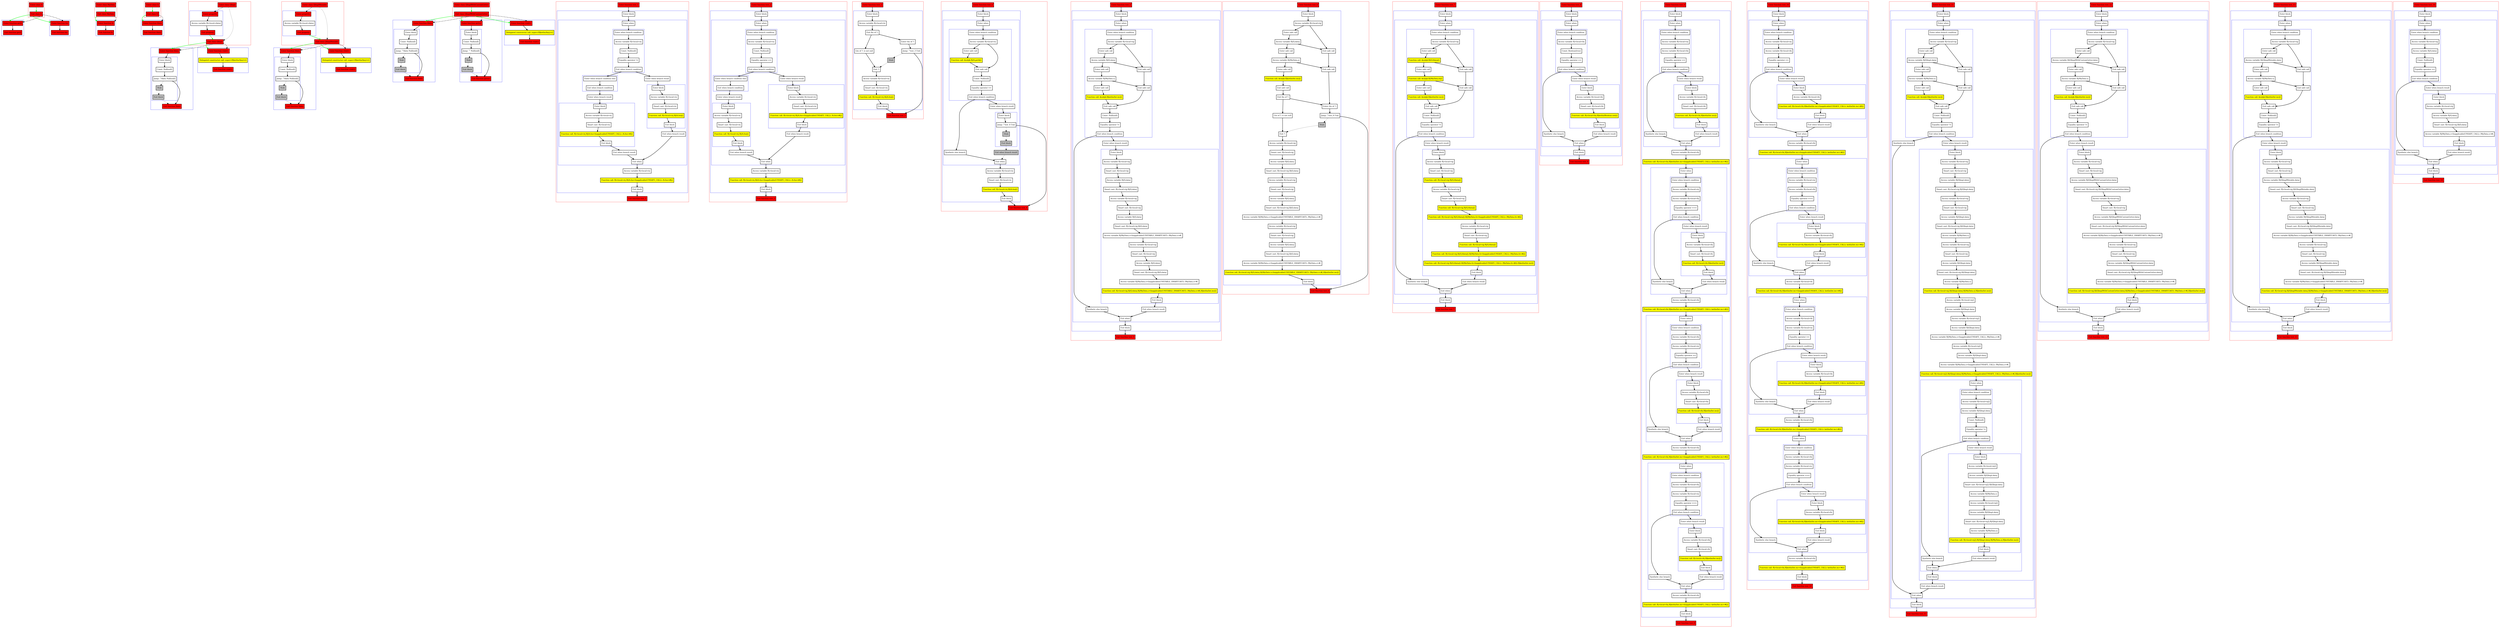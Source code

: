 digraph nullability_kt {
    graph [nodesep=3]
    node [shape=box penwidth=2]
    edge [penwidth=2]

    subgraph cluster_0 {
        color=red
        0 [label="Enter class A" style="filled" fillcolor=red];
        1 [label="Exit class A" style="filled" fillcolor=red];
    }
    subgraph cluster_1 {
        color=blue
        2 [label="Enter function getA" style="filled" fillcolor=red];
        3 [label="Exit function getA" style="filled" fillcolor=red];
    }
    subgraph cluster_2 {
        color=blue
        4 [label="Enter function foo" style="filled" fillcolor=red];
        5 [label="Exit function foo" style="filled" fillcolor=red];
    }
    0 -> {1} [color=green];
    1 -> {2 4} [color=green];
    1 -> {2 4} [style=dashed];
    2 -> {3};
    4 -> {5};

    subgraph cluster_3 {
        color=red
        6 [label="Enter class MyData" style="filled" fillcolor=red];
        7 [label="Exit class MyData" style="filled" fillcolor=red];
    }
    subgraph cluster_4 {
        color=blue
        8 [label="Enter function fs" style="filled" fillcolor=red];
        9 [label="Exit function fs" style="filled" fillcolor=red];
    }
    6 -> {7} [color=green];
    7 -> {8} [color=green];
    7 -> {8} [style=dashed];
    8 -> {9};

    subgraph cluster_5 {
        color=red
        10 [label="Enter class Q" style="filled" fillcolor=red];
        11 [label="Exit class Q" style="filled" fillcolor=red];
    }
    subgraph cluster_6 {
        color=blue
        12 [label="Enter function fdata" style="filled" fillcolor=red];
        13 [label="Exit function fdata" style="filled" fillcolor=red];
    }
    10 -> {11} [color=green];
    11 -> {12} [color=green];
    11 -> {12} [style=dashed];
    12 -> {13};

    subgraph cluster_7 {
        color=red
        14 [label="Enter class QImpl" style="filled" fillcolor=red];
        subgraph cluster_8 {
            color=blue
            15 [label="Enter property" style="filled" fillcolor=red];
            16 [label="Access variable R|<local>/data|"];
            17 [label="Exit property" style="filled" fillcolor=red];
        }
        18 [label="Exit class QImpl" style="filled" fillcolor=red];
    }
    subgraph cluster_9 {
        color=blue
        19 [label="Enter function fdata" style="filled" fillcolor=red];
        subgraph cluster_10 {
            color=blue
            20 [label="Enter block"];
            21 [label="Const: Null(null)"];
            22 [label="Jump: ^fdata Null(null)"];
            23 [label="Stub" style="filled" fillcolor=gray];
            24 [label="Exit block" style="filled" fillcolor=gray];
        }
        25 [label="Exit function fdata" style="filled" fillcolor=red];
    }
    subgraph cluster_11 {
        color=blue
        26 [label="Enter function <init>" style="filled" fillcolor=red];
        27 [label="Delegated constructor call: super<R|kotlin/Any|>()" style="filled" fillcolor=yellow];
        28 [label="Exit function <init>" style="filled" fillcolor=red];
    }
    14 -> {18} [style=dotted];
    14 -> {15} [style=dashed];
    15 -> {16};
    16 -> {17};
    17 -> {18} [color=green];
    18 -> {19 26} [color=green];
    18 -> {19 26} [style=dashed];
    19 -> {20};
    20 -> {21};
    21 -> {22};
    22 -> {25};
    22 -> {23} [style=dotted];
    23 -> {24} [style=dotted];
    24 -> {25} [style=dotted];
    26 -> {27};
    27 -> {28};

    subgraph cluster_12 {
        color=red
        29 [label="Enter class QImplMutable" style="filled" fillcolor=red];
        subgraph cluster_13 {
            color=blue
            30 [label="Enter property" style="filled" fillcolor=red];
            31 [label="Access variable R|<local>/data|"];
            32 [label="Exit property" style="filled" fillcolor=red];
        }
        33 [label="Exit class QImplMutable" style="filled" fillcolor=red];
    }
    subgraph cluster_14 {
        color=blue
        34 [label="Enter function fdata" style="filled" fillcolor=red];
        subgraph cluster_15 {
            color=blue
            35 [label="Enter block"];
            36 [label="Const: Null(null)"];
            37 [label="Jump: ^fdata Null(null)"];
            38 [label="Stub" style="filled" fillcolor=gray];
            39 [label="Exit block" style="filled" fillcolor=gray];
        }
        40 [label="Exit function fdata" style="filled" fillcolor=red];
    }
    subgraph cluster_16 {
        color=blue
        41 [label="Enter function <init>" style="filled" fillcolor=red];
        42 [label="Delegated constructor call: super<R|kotlin/Any|>()" style="filled" fillcolor=yellow];
        43 [label="Exit function <init>" style="filled" fillcolor=red];
    }
    29 -> {33} [style=dotted];
    29 -> {30} [style=dashed];
    30 -> {31};
    31 -> {32};
    32 -> {33} [color=green];
    33 -> {34 41} [color=green];
    33 -> {34 41} [style=dashed];
    34 -> {35};
    35 -> {36};
    36 -> {37};
    37 -> {40};
    37 -> {38} [style=dotted];
    38 -> {39} [style=dotted];
    39 -> {40} [style=dotted];
    41 -> {42};
    42 -> {43};

    subgraph cluster_17 {
        color=red
        44 [label="Enter class QImplWithCustomGetter" style="filled" fillcolor=red];
        45 [label="Exit class QImplWithCustomGetter" style="filled" fillcolor=red];
    }
    subgraph cluster_18 {
        color=blue
        46 [label="Enter function fdata" style="filled" fillcolor=red];
        subgraph cluster_19 {
            color=blue
            47 [label="Enter block"];
            48 [label="Const: Null(null)"];
            49 [label="Jump: ^fdata Null(null)"];
            50 [label="Stub" style="filled" fillcolor=gray];
            51 [label="Exit block" style="filled" fillcolor=gray];
        }
        52 [label="Exit function fdata" style="filled" fillcolor=red];
    }
    subgraph cluster_20 {
        color=blue
        53 [label="Enter function getter" style="filled" fillcolor=red];
        subgraph cluster_21 {
            color=blue
            54 [label="Enter block"];
            55 [label="Const: Null(null)"];
            56 [label="Jump: ^ Null(null)"];
            57 [label="Stub" style="filled" fillcolor=gray];
            58 [label="Exit block" style="filled" fillcolor=gray];
        }
        59 [label="Exit function getter" style="filled" fillcolor=red];
    }
    subgraph cluster_22 {
        color=blue
        60 [label="Enter function <init>" style="filled" fillcolor=red];
        61 [label="Delegated constructor call: super<R|kotlin/Any|>()" style="filled" fillcolor=yellow];
        62 [label="Exit function <init>" style="filled" fillcolor=red];
    }
    44 -> {45} [color=green];
    45 -> {46 53 60} [color=green];
    45 -> {46 53 60} [style=dashed];
    46 -> {47};
    47 -> {48};
    48 -> {49};
    49 -> {52};
    49 -> {50} [style=dotted];
    50 -> {51} [style=dotted];
    51 -> {52} [style=dotted];
    53 -> {54};
    54 -> {55};
    55 -> {56};
    56 -> {59};
    56 -> {57} [style=dotted];
    57 -> {58} [style=dotted];
    58 -> {59} [style=dotted];
    60 -> {61};
    61 -> {62};

    subgraph cluster_23 {
        color=red
        63 [label="Enter function test_1" style="filled" fillcolor=red];
        subgraph cluster_24 {
            color=blue
            64 [label="Enter block"];
            subgraph cluster_25 {
                color=blue
                65 [label="Enter when"];
                subgraph cluster_26 {
                    color=blue
                    66 [label="Enter when branch condition "];
                    67 [label="Access variable R|<local>/x|"];
                    68 [label="Const: Null(null)"];
                    69 [label="Equality operator !="];
                    70 [label="Exit when branch condition"];
                }
                subgraph cluster_27 {
                    color=blue
                    71 [label="Enter when branch condition else"];
                    72 [label="Exit when branch condition"];
                }
                73 [label="Enter when branch result"];
                subgraph cluster_28 {
                    color=blue
                    74 [label="Enter block"];
                    75 [label="Access variable R|<local>/x|"];
                    76 [label="Smart cast: R|<local>/x|"];
                    77 [label="Function call: R|<local>/x|.R|/A.foo<Inapplicable(UNSAFE_CALL): /A.foo>#|()" style="filled" fillcolor=yellow];
                    78 [label="Exit block"];
                }
                79 [label="Exit when branch result"];
                80 [label="Enter when branch result"];
                subgraph cluster_29 {
                    color=blue
                    81 [label="Enter block"];
                    82 [label="Access variable R|<local>/x|"];
                    83 [label="Smart cast: R|<local>/x|"];
                    84 [label="Function call: R|<local>/x|.R|/A.foo|()" style="filled" fillcolor=yellow];
                    85 [label="Exit block"];
                }
                86 [label="Exit when branch result"];
                87 [label="Exit when"];
            }
            88 [label="Access variable R|<local>/x|"];
            89 [label="Function call: R|<local>/x|.R|/A.foo<Inapplicable(UNSAFE_CALL): /A.foo>#|()" style="filled" fillcolor=yellow];
            90 [label="Exit block"];
        }
        91 [label="Exit function test_1" style="filled" fillcolor=red];
    }
    63 -> {64};
    64 -> {65};
    65 -> {66};
    66 -> {67};
    67 -> {68};
    68 -> {69};
    69 -> {70};
    70 -> {71 80};
    71 -> {72};
    72 -> {73};
    73 -> {74};
    74 -> {75};
    75 -> {76};
    76 -> {77};
    77 -> {78};
    78 -> {79};
    79 -> {87};
    80 -> {81};
    81 -> {82};
    82 -> {83};
    83 -> {84};
    84 -> {85};
    85 -> {86};
    86 -> {87};
    87 -> {88};
    88 -> {89};
    89 -> {90};
    90 -> {91};

    subgraph cluster_30 {
        color=red
        92 [label="Enter function test_2" style="filled" fillcolor=red];
        subgraph cluster_31 {
            color=blue
            93 [label="Enter block"];
            subgraph cluster_32 {
                color=blue
                94 [label="Enter when"];
                subgraph cluster_33 {
                    color=blue
                    95 [label="Enter when branch condition "];
                    96 [label="Access variable R|<local>/x|"];
                    97 [label="Const: Null(null)"];
                    98 [label="Equality operator =="];
                    99 [label="Exit when branch condition"];
                }
                subgraph cluster_34 {
                    color=blue
                    100 [label="Enter when branch condition else"];
                    101 [label="Exit when branch condition"];
                }
                102 [label="Enter when branch result"];
                subgraph cluster_35 {
                    color=blue
                    103 [label="Enter block"];
                    104 [label="Access variable R|<local>/x|"];
                    105 [label="Smart cast: R|<local>/x|"];
                    106 [label="Function call: R|<local>/x|.R|/A.foo|()" style="filled" fillcolor=yellow];
                    107 [label="Exit block"];
                }
                108 [label="Exit when branch result"];
                109 [label="Enter when branch result"];
                subgraph cluster_36 {
                    color=blue
                    110 [label="Enter block"];
                    111 [label="Access variable R|<local>/x|"];
                    112 [label="Smart cast: R|<local>/x|"];
                    113 [label="Function call: R|<local>/x|.R|/A.foo<Inapplicable(UNSAFE_CALL): /A.foo>#|()" style="filled" fillcolor=yellow];
                    114 [label="Exit block"];
                }
                115 [label="Exit when branch result"];
                116 [label="Exit when"];
            }
            117 [label="Access variable R|<local>/x|"];
            118 [label="Function call: R|<local>/x|.R|/A.foo<Inapplicable(UNSAFE_CALL): /A.foo>#|()" style="filled" fillcolor=yellow];
            119 [label="Exit block"];
        }
        120 [label="Exit function test_2" style="filled" fillcolor=red];
    }
    92 -> {93};
    93 -> {94};
    94 -> {95};
    95 -> {96};
    96 -> {97};
    97 -> {98};
    98 -> {99};
    99 -> {100 109};
    100 -> {101};
    101 -> {102};
    102 -> {103};
    103 -> {104};
    104 -> {105};
    105 -> {106};
    106 -> {107};
    107 -> {108};
    108 -> {116};
    109 -> {110};
    110 -> {111};
    111 -> {112};
    112 -> {113};
    113 -> {114};
    114 -> {115};
    115 -> {116};
    116 -> {117};
    117 -> {118};
    118 -> {119};
    119 -> {120};

    subgraph cluster_37 {
        color=red
        121 [label="Enter function test_3" style="filled" fillcolor=red];
        subgraph cluster_38 {
            color=blue
            122 [label="Enter block"];
            123 [label="Access variable R|<local>/x|"];
            124 [label="Exit lhs of ?:"];
            125 [label="Enter rhs of ?:"];
            126 [label="Jump: ^test_3 Unit"];
            127 [label="Stub" style="filled" fillcolor=gray];
            128 [label="Lhs of ?: is not null"];
            129 [label="Exit ?:"];
            130 [label="Access variable R|<local>/x|"];
            131 [label="Smart cast: R|<local>/x|"];
            132 [label="Function call: R|<local>/x|.R|/A.foo|()" style="filled" fillcolor=yellow];
            133 [label="Exit block"];
        }
        134 [label="Exit function test_3" style="filled" fillcolor=red];
    }
    121 -> {122};
    122 -> {123};
    123 -> {124};
    124 -> {125 128};
    125 -> {126};
    126 -> {134};
    126 -> {127} [style=dotted];
    127 -> {129} [style=dotted];
    128 -> {129};
    129 -> {130};
    130 -> {131};
    131 -> {132};
    132 -> {133};
    133 -> {134};

    subgraph cluster_39 {
        color=red
        135 [label="Enter function test_4" style="filled" fillcolor=red];
        subgraph cluster_40 {
            color=blue
            136 [label="Enter block"];
            subgraph cluster_41 {
                color=blue
                137 [label="Enter when"];
                subgraph cluster_42 {
                    color=blue
                    138 [label="Enter when branch condition "];
                    139 [label="Access variable R|<local>/x|"];
                    140 [label="Enter safe call"];
                    141 [label="Function call: $subj$.R|/A.getA|()" style="filled" fillcolor=yellow];
                    142 [label="Exit safe call"];
                    143 [label="Const: Null(null)"];
                    144 [label="Equality operator =="];
                    145 [label="Exit when branch condition"];
                }
                146 [label="Synthetic else branch"];
                147 [label="Enter when branch result"];
                subgraph cluster_43 {
                    color=blue
                    148 [label="Enter block"];
                    149 [label="Jump: ^test_4 Unit"];
                    150 [label="Stub" style="filled" fillcolor=gray];
                    151 [label="Exit block" style="filled" fillcolor=gray];
                }
                152 [label="Exit when branch result" style="filled" fillcolor=gray];
                153 [label="Exit when"];
            }
            154 [label="Access variable R|<local>/x|"];
            155 [label="Smart cast: R|<local>/x|"];
            156 [label="Function call: R|<local>/x|.R|/A.foo|()" style="filled" fillcolor=yellow];
            157 [label="Exit block"];
        }
        158 [label="Exit function test_4" style="filled" fillcolor=red];
    }
    135 -> {136};
    136 -> {137};
    137 -> {138};
    138 -> {139};
    139 -> {140 142};
    140 -> {141};
    141 -> {142};
    142 -> {143};
    143 -> {144};
    144 -> {145};
    145 -> {146 147};
    146 -> {153};
    147 -> {148};
    148 -> {149};
    149 -> {158};
    149 -> {150} [style=dotted];
    150 -> {151} [style=dotted];
    151 -> {152} [style=dotted];
    152 -> {153} [style=dotted];
    153 -> {154};
    154 -> {155};
    155 -> {156};
    156 -> {157};
    157 -> {158};

    subgraph cluster_44 {
        color=red
        159 [label="Enter function test_5" style="filled" fillcolor=red];
        subgraph cluster_45 {
            color=blue
            160 [label="Enter block"];
            subgraph cluster_46 {
                color=blue
                161 [label="Enter when"];
                subgraph cluster_47 {
                    color=blue
                    162 [label="Enter when branch condition "];
                    163 [label="Access variable R|<local>/q|"];
                    164 [label="Enter safe call"];
                    165 [label="Access variable R|/Q.data|"];
                    166 [label="Enter safe call"];
                    167 [label="Access variable R|/MyData.s|"];
                    168 [label="Enter safe call"];
                    169 [label="Function call: $subj$.R|kotlin/Int.inc|()" style="filled" fillcolor=yellow];
                    170 [label="Exit safe call"];
                    171 [label="Exit safe call"];
                    172 [label="Exit safe call"];
                    173 [label="Const: Null(null)"];
                    174 [label="Equality operator !="];
                    175 [label="Exit when branch condition"];
                }
                176 [label="Synthetic else branch"];
                177 [label="Enter when branch result"];
                subgraph cluster_48 {
                    color=blue
                    178 [label="Enter block"];
                    179 [label="Access variable R|<local>/q|"];
                    180 [label="Smart cast: R|<local>/q|"];
                    181 [label="Access variable R|/Q.data|"];
                    182 [label="Smart cast: R|<local>/q|.R|/Q.data|"];
                    183 [label="Access variable R|<local>/q|"];
                    184 [label="Smart cast: R|<local>/q|"];
                    185 [label="Access variable R|/Q.data|"];
                    186 [label="Smart cast: R|<local>/q|.R|/Q.data|"];
                    187 [label="Access variable R|/MyData.s<Inapplicable(UNSTABLE_SMARTCAST): /MyData.s>#|"];
                    188 [label="Access variable R|<local>/q|"];
                    189 [label="Smart cast: R|<local>/q|"];
                    190 [label="Access variable R|/Q.data|"];
                    191 [label="Smart cast: R|<local>/q|.R|/Q.data|"];
                    192 [label="Access variable R|/MyData.s<Inapplicable(UNSTABLE_SMARTCAST): /MyData.s>#|"];
                    193 [label="Function call: R|<local>/q|.R|/Q.data|.R|/MyData.s<Inapplicable(UNSTABLE_SMARTCAST): /MyData.s>#|.R|kotlin/Int.inc|()" style="filled" fillcolor=yellow];
                    194 [label="Exit block"];
                }
                195 [label="Exit when branch result"];
                196 [label="Exit when"];
            }
            197 [label="Exit block"];
        }
        198 [label="Exit function test_5" style="filled" fillcolor=red];
    }
    159 -> {160};
    160 -> {161};
    161 -> {162};
    162 -> {163};
    163 -> {164 170};
    164 -> {165};
    165 -> {166 170};
    166 -> {167};
    167 -> {168 171};
    168 -> {169};
    169 -> {172};
    170 -> {171};
    171 -> {172};
    172 -> {173};
    173 -> {174};
    174 -> {175};
    175 -> {176 177};
    176 -> {196};
    177 -> {178};
    178 -> {179};
    179 -> {180};
    180 -> {181};
    181 -> {182};
    182 -> {183};
    183 -> {184};
    184 -> {185};
    185 -> {186};
    186 -> {187};
    187 -> {188};
    188 -> {189};
    189 -> {190};
    190 -> {191};
    191 -> {192};
    192 -> {193};
    193 -> {194};
    194 -> {195};
    195 -> {196};
    196 -> {197};
    197 -> {198};

    subgraph cluster_49 {
        color=red
        199 [label="Enter function test_6" style="filled" fillcolor=red];
        subgraph cluster_50 {
            color=blue
            200 [label="Enter block"];
            201 [label="Access variable R|<local>/q|"];
            202 [label="Enter safe call"];
            203 [label="Access variable R|/Q.data|"];
            204 [label="Enter safe call"];
            205 [label="Access variable R|/MyData.s|"];
            206 [label="Enter safe call"];
            207 [label="Function call: $subj$.R|kotlin/Int.inc|()" style="filled" fillcolor=yellow];
            208 [label="Exit safe call"];
            209 [label="Exit lhs of ?:"];
            210 [label="Lhs of ?: is not null"];
            211 [label="Exit safe call"];
            212 [label="Exit safe call"];
            213 [label="Enter rhs of ?:"];
            214 [label="Jump: ^test_6 Unit"];
            215 [label="Stub" style="filled" fillcolor=gray];
            216 [label="Exit ?:"];
            217 [label="Access variable R|<local>/q|"];
            218 [label="Smart cast: R|<local>/q|"];
            219 [label="Access variable R|/Q.data|"];
            220 [label="Smart cast: R|<local>/q|.R|/Q.data|"];
            221 [label="Access variable R|<local>/q|"];
            222 [label="Smart cast: R|<local>/q|"];
            223 [label="Access variable R|/Q.data|"];
            224 [label="Smart cast: R|<local>/q|.R|/Q.data|"];
            225 [label="Access variable R|/MyData.s<Inapplicable(UNSTABLE_SMARTCAST): /MyData.s>#|"];
            226 [label="Access variable R|<local>/q|"];
            227 [label="Smart cast: R|<local>/q|"];
            228 [label="Access variable R|/Q.data|"];
            229 [label="Smart cast: R|<local>/q|.R|/Q.data|"];
            230 [label="Access variable R|/MyData.s<Inapplicable(UNSTABLE_SMARTCAST): /MyData.s>#|"];
            231 [label="Function call: R|<local>/q|.R|/Q.data|.R|/MyData.s<Inapplicable(UNSTABLE_SMARTCAST): /MyData.s>#|.R|kotlin/Int.inc|()" style="filled" fillcolor=yellow];
            232 [label="Exit block"];
        }
        233 [label="Exit function test_6" style="filled" fillcolor=red];
    }
    199 -> {200};
    200 -> {201};
    201 -> {202 211};
    202 -> {203};
    203 -> {204 211};
    204 -> {205};
    205 -> {206 212};
    206 -> {207};
    207 -> {208};
    208 -> {209};
    209 -> {210 213};
    210 -> {216};
    211 -> {212};
    212 -> {213};
    213 -> {214};
    214 -> {233};
    214 -> {215} [style=dotted];
    215 -> {216} [style=dotted];
    216 -> {217};
    217 -> {218};
    218 -> {219};
    219 -> {220};
    220 -> {221};
    221 -> {222};
    222 -> {223};
    223 -> {224};
    224 -> {225};
    225 -> {226};
    226 -> {227};
    227 -> {228};
    228 -> {229};
    229 -> {230};
    230 -> {231};
    231 -> {232};
    232 -> {233};

    subgraph cluster_51 {
        color=red
        234 [label="Enter function test_7" style="filled" fillcolor=red];
        subgraph cluster_52 {
            color=blue
            235 [label="Enter block"];
            subgraph cluster_53 {
                color=blue
                236 [label="Enter when"];
                subgraph cluster_54 {
                    color=blue
                    237 [label="Enter when branch condition "];
                    238 [label="Access variable R|<local>/q|"];
                    239 [label="Enter safe call"];
                    240 [label="Function call: $subj$.R|/Q.fdata|()" style="filled" fillcolor=yellow];
                    241 [label="Enter safe call"];
                    242 [label="Function call: $subj$.R|/MyData.fs|()" style="filled" fillcolor=yellow];
                    243 [label="Enter safe call"];
                    244 [label="Function call: $subj$.R|kotlin/Int.inc|()" style="filled" fillcolor=yellow];
                    245 [label="Exit safe call"];
                    246 [label="Exit safe call"];
                    247 [label="Exit safe call"];
                    248 [label="Const: Null(null)"];
                    249 [label="Equality operator !="];
                    250 [label="Exit when branch condition"];
                }
                251 [label="Synthetic else branch"];
                252 [label="Enter when branch result"];
                subgraph cluster_55 {
                    color=blue
                    253 [label="Enter block"];
                    254 [label="Access variable R|<local>/q|"];
                    255 [label="Smart cast: R|<local>/q|"];
                    256 [label="Function call: R|<local>/q|.R|/Q.fdata|()" style="filled" fillcolor=yellow];
                    257 [label="Access variable R|<local>/q|"];
                    258 [label="Smart cast: R|<local>/q|"];
                    259 [label="Function call: R|<local>/q|.R|/Q.fdata|()" style="filled" fillcolor=yellow];
                    260 [label="Function call: R|<local>/q|.R|/Q.fdata|().R|/MyData.fs<Inapplicable(UNSAFE_CALL): /MyData.fs>#|()" style="filled" fillcolor=yellow];
                    261 [label="Access variable R|<local>/q|"];
                    262 [label="Smart cast: R|<local>/q|"];
                    263 [label="Function call: R|<local>/q|.R|/Q.fdata|()" style="filled" fillcolor=yellow];
                    264 [label="Function call: R|<local>/q|.R|/Q.fdata|().R|/MyData.fs<Inapplicable(UNSAFE_CALL): /MyData.fs>#|()" style="filled" fillcolor=yellow];
                    265 [label="Function call: R|<local>/q|.R|/Q.fdata|().R|/MyData.fs<Inapplicable(UNSAFE_CALL): /MyData.fs>#|().R|kotlin/Int.inc|()" style="filled" fillcolor=yellow];
                    266 [label="Exit block"];
                }
                267 [label="Exit when branch result"];
                268 [label="Exit when"];
            }
            269 [label="Exit block"];
        }
        270 [label="Exit function test_7" style="filled" fillcolor=red];
    }
    234 -> {235};
    235 -> {236};
    236 -> {237};
    237 -> {238};
    238 -> {239 245};
    239 -> {240};
    240 -> {241 245};
    241 -> {242};
    242 -> {243 246};
    243 -> {244};
    244 -> {247};
    245 -> {246};
    246 -> {247};
    247 -> {248};
    248 -> {249};
    249 -> {250};
    250 -> {251 252};
    251 -> {268};
    252 -> {253};
    253 -> {254};
    254 -> {255};
    255 -> {256};
    256 -> {257};
    257 -> {258};
    258 -> {259};
    259 -> {260};
    260 -> {261};
    261 -> {262};
    262 -> {263};
    263 -> {264};
    264 -> {265};
    265 -> {266};
    266 -> {267};
    267 -> {268};
    268 -> {269};
    269 -> {270};

    subgraph cluster_56 {
        color=red
        271 [label="Enter function test_8" style="filled" fillcolor=red];
        subgraph cluster_57 {
            color=blue
            272 [label="Enter block"];
            subgraph cluster_58 {
                color=blue
                273 [label="Enter when"];
                subgraph cluster_59 {
                    color=blue
                    274 [label="Enter when branch condition "];
                    275 [label="Access variable R|<local>/b|"];
                    276 [label="Const: Boolean(true)"];
                    277 [label="Equality operator =="];
                    278 [label="Exit when branch condition"];
                }
                279 [label="Synthetic else branch"];
                280 [label="Enter when branch result"];
                subgraph cluster_60 {
                    color=blue
                    281 [label="Enter block"];
                    282 [label="Access variable R|<local>/b|"];
                    283 [label="Smart cast: R|<local>/b|"];
                    284 [label="Function call: R|<local>/b|.R|kotlin/Boolean.not|()" style="filled" fillcolor=yellow];
                    285 [label="Exit block"];
                }
                286 [label="Exit when branch result"];
                287 [label="Exit when"];
            }
            288 [label="Exit block"];
        }
        289 [label="Exit function test_8" style="filled" fillcolor=red];
    }
    271 -> {272};
    272 -> {273};
    273 -> {274};
    274 -> {275};
    275 -> {276};
    276 -> {277};
    277 -> {278};
    278 -> {279 280};
    279 -> {287};
    280 -> {281};
    281 -> {282};
    282 -> {283};
    283 -> {284};
    284 -> {285};
    285 -> {286};
    286 -> {287};
    287 -> {288};
    288 -> {289};

    subgraph cluster_61 {
        color=red
        290 [label="Enter function test_9" style="filled" fillcolor=red];
        subgraph cluster_62 {
            color=blue
            291 [label="Enter block"];
            subgraph cluster_63 {
                color=blue
                292 [label="Enter when"];
                subgraph cluster_64 {
                    color=blue
                    293 [label="Enter when branch condition "];
                    294 [label="Access variable R|<local>/a|"];
                    295 [label="Access variable R|<local>/b|"];
                    296 [label="Equality operator =="];
                    297 [label="Exit when branch condition"];
                }
                298 [label="Synthetic else branch"];
                299 [label="Enter when branch result"];
                subgraph cluster_65 {
                    color=blue
                    300 [label="Enter block"];
                    301 [label="Access variable R|<local>/b|"];
                    302 [label="Smart cast: R|<local>/b|"];
                    303 [label="Function call: R|<local>/b|.R|kotlin/Int.inc|()" style="filled" fillcolor=yellow];
                    304 [label="Exit block"];
                }
                305 [label="Exit when branch result"];
                306 [label="Exit when"];
            }
            307 [label="Access variable R|<local>/b|"];
            308 [label="Function call: R|<local>/b|.R|kotlin/Int.inc<Inapplicable(UNSAFE_CALL): kotlin/Int.inc>#|()" style="filled" fillcolor=yellow];
            subgraph cluster_66 {
                color=blue
                309 [label="Enter when"];
                subgraph cluster_67 {
                    color=blue
                    310 [label="Enter when branch condition "];
                    311 [label="Access variable R|<local>/a|"];
                    312 [label="Access variable R|<local>/b|"];
                    313 [label="Equality operator ==="];
                    314 [label="Exit when branch condition"];
                }
                315 [label="Synthetic else branch"];
                316 [label="Enter when branch result"];
                subgraph cluster_68 {
                    color=blue
                    317 [label="Enter block"];
                    318 [label="Access variable R|<local>/b|"];
                    319 [label="Smart cast: R|<local>/b|"];
                    320 [label="Function call: R|<local>/b|.R|kotlin/Int.inc|()" style="filled" fillcolor=yellow];
                    321 [label="Exit block"];
                }
                322 [label="Exit when branch result"];
                323 [label="Exit when"];
            }
            324 [label="Access variable R|<local>/b|"];
            325 [label="Function call: R|<local>/b|.R|kotlin/Int.inc<Inapplicable(UNSAFE_CALL): kotlin/Int.inc>#|()" style="filled" fillcolor=yellow];
            subgraph cluster_69 {
                color=blue
                326 [label="Enter when"];
                subgraph cluster_70 {
                    color=blue
                    327 [label="Enter when branch condition "];
                    328 [label="Access variable R|<local>/b|"];
                    329 [label="Access variable R|<local>/a|"];
                    330 [label="Equality operator =="];
                    331 [label="Exit when branch condition"];
                }
                332 [label="Synthetic else branch"];
                333 [label="Enter when branch result"];
                subgraph cluster_71 {
                    color=blue
                    334 [label="Enter block"];
                    335 [label="Access variable R|<local>/b|"];
                    336 [label="Smart cast: R|<local>/b|"];
                    337 [label="Function call: R|<local>/b|.R|kotlin/Int.inc|()" style="filled" fillcolor=yellow];
                    338 [label="Exit block"];
                }
                339 [label="Exit when branch result"];
                340 [label="Exit when"];
            }
            341 [label="Access variable R|<local>/b|"];
            342 [label="Function call: R|<local>/b|.R|kotlin/Int.inc<Inapplicable(UNSAFE_CALL): kotlin/Int.inc>#|()" style="filled" fillcolor=yellow];
            subgraph cluster_72 {
                color=blue
                343 [label="Enter when"];
                subgraph cluster_73 {
                    color=blue
                    344 [label="Enter when branch condition "];
                    345 [label="Access variable R|<local>/b|"];
                    346 [label="Access variable R|<local>/a|"];
                    347 [label="Equality operator ==="];
                    348 [label="Exit when branch condition"];
                }
                349 [label="Synthetic else branch"];
                350 [label="Enter when branch result"];
                subgraph cluster_74 {
                    color=blue
                    351 [label="Enter block"];
                    352 [label="Access variable R|<local>/b|"];
                    353 [label="Smart cast: R|<local>/b|"];
                    354 [label="Function call: R|<local>/b|.R|kotlin/Int.inc|()" style="filled" fillcolor=yellow];
                    355 [label="Exit block"];
                }
                356 [label="Exit when branch result"];
                357 [label="Exit when"];
            }
            358 [label="Access variable R|<local>/b|"];
            359 [label="Function call: R|<local>/b|.R|kotlin/Int.inc<Inapplicable(UNSAFE_CALL): kotlin/Int.inc>#|()" style="filled" fillcolor=yellow];
            360 [label="Exit block"];
        }
        361 [label="Exit function test_9" style="filled" fillcolor=red];
    }
    290 -> {291};
    291 -> {292};
    292 -> {293};
    293 -> {294};
    294 -> {295};
    295 -> {296};
    296 -> {297};
    297 -> {298 299};
    298 -> {306};
    299 -> {300};
    300 -> {301};
    301 -> {302};
    302 -> {303};
    303 -> {304};
    304 -> {305};
    305 -> {306};
    306 -> {307};
    307 -> {308};
    308 -> {309};
    309 -> {310};
    310 -> {311};
    311 -> {312};
    312 -> {313};
    313 -> {314};
    314 -> {315 316};
    315 -> {323};
    316 -> {317};
    317 -> {318};
    318 -> {319};
    319 -> {320};
    320 -> {321};
    321 -> {322};
    322 -> {323};
    323 -> {324};
    324 -> {325};
    325 -> {326};
    326 -> {327};
    327 -> {328};
    328 -> {329};
    329 -> {330};
    330 -> {331};
    331 -> {332 333};
    332 -> {340};
    333 -> {334};
    334 -> {335};
    335 -> {336};
    336 -> {337};
    337 -> {338};
    338 -> {339};
    339 -> {340};
    340 -> {341};
    341 -> {342};
    342 -> {343};
    343 -> {344};
    344 -> {345};
    345 -> {346};
    346 -> {347};
    347 -> {348};
    348 -> {349 350};
    349 -> {357};
    350 -> {351};
    351 -> {352};
    352 -> {353};
    353 -> {354};
    354 -> {355};
    355 -> {356};
    356 -> {357};
    357 -> {358};
    358 -> {359};
    359 -> {360};
    360 -> {361};

    subgraph cluster_75 {
        color=red
        362 [label="Enter function test_10" style="filled" fillcolor=red];
        subgraph cluster_76 {
            color=blue
            363 [label="Enter block"];
            subgraph cluster_77 {
                color=blue
                364 [label="Enter when"];
                subgraph cluster_78 {
                    color=blue
                    365 [label="Enter when branch condition "];
                    366 [label="Access variable R|<local>/a|"];
                    367 [label="Access variable R|<local>/b|"];
                    368 [label="Equality operator =="];
                    369 [label="Exit when branch condition"];
                }
                370 [label="Synthetic else branch"];
                371 [label="Enter when branch result"];
                subgraph cluster_79 {
                    color=blue
                    372 [label="Enter block"];
                    373 [label="Access variable R|<local>/b|"];
                    374 [label="Function call: R|<local>/b|.R|kotlin/Int.inc<Inapplicable(UNSAFE_CALL): kotlin/Int.inc>#|()" style="filled" fillcolor=yellow];
                    375 [label="Exit block"];
                }
                376 [label="Exit when branch result"];
                377 [label="Exit when"];
            }
            378 [label="Access variable R|<local>/b|"];
            379 [label="Function call: R|<local>/b|.R|kotlin/Int.inc<Inapplicable(UNSAFE_CALL): kotlin/Int.inc>#|()" style="filled" fillcolor=yellow];
            subgraph cluster_80 {
                color=blue
                380 [label="Enter when"];
                subgraph cluster_81 {
                    color=blue
                    381 [label="Enter when branch condition "];
                    382 [label="Access variable R|<local>/a|"];
                    383 [label="Access variable R|<local>/b|"];
                    384 [label="Equality operator ==="];
                    385 [label="Exit when branch condition"];
                }
                386 [label="Synthetic else branch"];
                387 [label="Enter when branch result"];
                subgraph cluster_82 {
                    color=blue
                    388 [label="Enter block"];
                    389 [label="Access variable R|<local>/b|"];
                    390 [label="Function call: R|<local>/b|.R|kotlin/Int.inc<Inapplicable(UNSAFE_CALL): kotlin/Int.inc>#|()" style="filled" fillcolor=yellow];
                    391 [label="Exit block"];
                }
                392 [label="Exit when branch result"];
                393 [label="Exit when"];
            }
            394 [label="Access variable R|<local>/b|"];
            395 [label="Function call: R|<local>/b|.R|kotlin/Int.inc<Inapplicable(UNSAFE_CALL): kotlin/Int.inc>#|()" style="filled" fillcolor=yellow];
            subgraph cluster_83 {
                color=blue
                396 [label="Enter when"];
                subgraph cluster_84 {
                    color=blue
                    397 [label="Enter when branch condition "];
                    398 [label="Access variable R|<local>/b|"];
                    399 [label="Access variable R|<local>/a|"];
                    400 [label="Equality operator =="];
                    401 [label="Exit when branch condition"];
                }
                402 [label="Synthetic else branch"];
                403 [label="Enter when branch result"];
                subgraph cluster_85 {
                    color=blue
                    404 [label="Enter block"];
                    405 [label="Access variable R|<local>/b|"];
                    406 [label="Function call: R|<local>/b|.R|kotlin/Int.inc<Inapplicable(UNSAFE_CALL): kotlin/Int.inc>#|()" style="filled" fillcolor=yellow];
                    407 [label="Exit block"];
                }
                408 [label="Exit when branch result"];
                409 [label="Exit when"];
            }
            410 [label="Access variable R|<local>/b|"];
            411 [label="Function call: R|<local>/b|.R|kotlin/Int.inc<Inapplicable(UNSAFE_CALL): kotlin/Int.inc>#|()" style="filled" fillcolor=yellow];
            subgraph cluster_86 {
                color=blue
                412 [label="Enter when"];
                subgraph cluster_87 {
                    color=blue
                    413 [label="Enter when branch condition "];
                    414 [label="Access variable R|<local>/b|"];
                    415 [label="Access variable R|<local>/a|"];
                    416 [label="Equality operator ==="];
                    417 [label="Exit when branch condition"];
                }
                418 [label="Synthetic else branch"];
                419 [label="Enter when branch result"];
                subgraph cluster_88 {
                    color=blue
                    420 [label="Enter block"];
                    421 [label="Access variable R|<local>/b|"];
                    422 [label="Function call: R|<local>/b|.R|kotlin/Int.inc<Inapplicable(UNSAFE_CALL): kotlin/Int.inc>#|()" style="filled" fillcolor=yellow];
                    423 [label="Exit block"];
                }
                424 [label="Exit when branch result"];
                425 [label="Exit when"];
            }
            426 [label="Access variable R|<local>/b|"];
            427 [label="Function call: R|<local>/b|.R|kotlin/Int.inc<Inapplicable(UNSAFE_CALL): kotlin/Int.inc>#|()" style="filled" fillcolor=yellow];
            428 [label="Exit block"];
        }
        429 [label="Exit function test_10" style="filled" fillcolor=red];
    }
    362 -> {363};
    363 -> {364};
    364 -> {365};
    365 -> {366};
    366 -> {367};
    367 -> {368};
    368 -> {369};
    369 -> {370 371};
    370 -> {377};
    371 -> {372};
    372 -> {373};
    373 -> {374};
    374 -> {375};
    375 -> {376};
    376 -> {377};
    377 -> {378};
    378 -> {379};
    379 -> {380};
    380 -> {381};
    381 -> {382};
    382 -> {383};
    383 -> {384};
    384 -> {385};
    385 -> {386 387};
    386 -> {393};
    387 -> {388};
    388 -> {389};
    389 -> {390};
    390 -> {391};
    391 -> {392};
    392 -> {393};
    393 -> {394};
    394 -> {395};
    395 -> {396};
    396 -> {397};
    397 -> {398};
    398 -> {399};
    399 -> {400};
    400 -> {401};
    401 -> {402 403};
    402 -> {409};
    403 -> {404};
    404 -> {405};
    405 -> {406};
    406 -> {407};
    407 -> {408};
    408 -> {409};
    409 -> {410};
    410 -> {411};
    411 -> {412};
    412 -> {413};
    413 -> {414};
    414 -> {415};
    415 -> {416};
    416 -> {417};
    417 -> {418 419};
    418 -> {425};
    419 -> {420};
    420 -> {421};
    421 -> {422};
    422 -> {423};
    423 -> {424};
    424 -> {425};
    425 -> {426};
    426 -> {427};
    427 -> {428};
    428 -> {429};

    subgraph cluster_89 {
        color=red
        430 [label="Enter function test_11" style="filled" fillcolor=red];
        subgraph cluster_90 {
            color=blue
            431 [label="Enter block"];
            subgraph cluster_91 {
                color=blue
                432 [label="Enter when"];
                subgraph cluster_92 {
                    color=blue
                    433 [label="Enter when branch condition "];
                    434 [label="Access variable R|<local>/q|"];
                    435 [label="Enter safe call"];
                    436 [label="Access variable R|/QImpl.data|"];
                    437 [label="Enter safe call"];
                    438 [label="Access variable R|/MyData.s|"];
                    439 [label="Enter safe call"];
                    440 [label="Function call: $subj$.R|kotlin/Int.inc|()" style="filled" fillcolor=yellow];
                    441 [label="Exit safe call"];
                    442 [label="Exit safe call"];
                    443 [label="Exit safe call"];
                    444 [label="Const: Null(null)"];
                    445 [label="Equality operator !="];
                    446 [label="Exit when branch condition"];
                }
                447 [label="Synthetic else branch"];
                448 [label="Enter when branch result"];
                subgraph cluster_93 {
                    color=blue
                    449 [label="Enter block"];
                    450 [label="Access variable R|<local>/q|"];
                    451 [label="Smart cast: R|<local>/q|"];
                    452 [label="Access variable R|/QImpl.data|"];
                    453 [label="Smart cast: R|<local>/q|.R|/QImpl.data|"];
                    454 [label="Access variable R|<local>/q|"];
                    455 [label="Smart cast: R|<local>/q|"];
                    456 [label="Access variable R|/QImpl.data|"];
                    457 [label="Smart cast: R|<local>/q|.R|/QImpl.data|"];
                    458 [label="Access variable R|/MyData.s|"];
                    459 [label="Access variable R|<local>/q|"];
                    460 [label="Smart cast: R|<local>/q|"];
                    461 [label="Access variable R|/QImpl.data|"];
                    462 [label="Smart cast: R|<local>/q|.R|/QImpl.data|"];
                    463 [label="Access variable R|/MyData.s|"];
                    464 [label="Function call: R|<local>/q|.R|/QImpl.data|.R|/MyData.s|.R|kotlin/Int.inc|()" style="filled" fillcolor=yellow];
                    465 [label="Access variable R|<local>/q2|"];
                    466 [label="Access variable R|/QImpl.data|"];
                    467 [label="Access variable R|<local>/q2|"];
                    468 [label="Access variable R|/QImpl.data|"];
                    469 [label="Access variable R|/MyData.s<Inapplicable(UNSAFE_CALL): /MyData.s>#|"];
                    470 [label="Access variable R|<local>/q2|"];
                    471 [label="Access variable R|/QImpl.data|"];
                    472 [label="Access variable R|/MyData.s<Inapplicable(UNSAFE_CALL): /MyData.s>#|"];
                    473 [label="Function call: R|<local>/q2|.R|/QImpl.data|.R|/MyData.s<Inapplicable(UNSAFE_CALL): /MyData.s>#|.R|kotlin/Int.inc|()" style="filled" fillcolor=yellow];
                    subgraph cluster_94 {
                        color=blue
                        474 [label="Enter when"];
                        subgraph cluster_95 {
                            color=blue
                            475 [label="Enter when branch condition "];
                            476 [label="Access variable R|<local>/q2|"];
                            477 [label="Access variable R|/QImpl.data|"];
                            478 [label="Const: Null(null)"];
                            479 [label="Equality operator !="];
                            480 [label="Exit when branch condition"];
                        }
                        481 [label="Synthetic else branch"];
                        482 [label="Enter when branch result"];
                        subgraph cluster_96 {
                            color=blue
                            483 [label="Enter block"];
                            484 [label="Access variable R|<local>/q2|"];
                            485 [label="Access variable R|/QImpl.data|"];
                            486 [label="Smart cast: R|<local>/q2|.R|/QImpl.data|"];
                            487 [label="Access variable R|/MyData.s|"];
                            488 [label="Access variable R|<local>/q2|"];
                            489 [label="Access variable R|/QImpl.data|"];
                            490 [label="Smart cast: R|<local>/q2|.R|/QImpl.data|"];
                            491 [label="Access variable R|/MyData.s|"];
                            492 [label="Function call: R|<local>/q2|.R|/QImpl.data|.R|/MyData.s|.R|kotlin/Int.inc|()" style="filled" fillcolor=yellow];
                            493 [label="Exit block"];
                        }
                        494 [label="Exit when branch result"];
                        495 [label="Exit when"];
                    }
                    496 [label="Exit block"];
                }
                497 [label="Exit when branch result"];
                498 [label="Exit when"];
            }
            499 [label="Exit block"];
        }
        500 [label="Exit function test_11" style="filled" fillcolor=red];
    }
    430 -> {431};
    431 -> {432};
    432 -> {433};
    433 -> {434};
    434 -> {435 441};
    435 -> {436};
    436 -> {437 441};
    437 -> {438};
    438 -> {439 442};
    439 -> {440};
    440 -> {443};
    441 -> {442};
    442 -> {443};
    443 -> {444};
    444 -> {445};
    445 -> {446};
    446 -> {447 448};
    447 -> {498};
    448 -> {449};
    449 -> {450};
    450 -> {451};
    451 -> {452};
    452 -> {453};
    453 -> {454};
    454 -> {455};
    455 -> {456};
    456 -> {457};
    457 -> {458};
    458 -> {459};
    459 -> {460};
    460 -> {461};
    461 -> {462};
    462 -> {463};
    463 -> {464};
    464 -> {465};
    465 -> {466};
    466 -> {467};
    467 -> {468};
    468 -> {469};
    469 -> {470};
    470 -> {471};
    471 -> {472};
    472 -> {473};
    473 -> {474};
    474 -> {475};
    475 -> {476};
    476 -> {477};
    477 -> {478};
    478 -> {479};
    479 -> {480};
    480 -> {481 482};
    481 -> {495};
    482 -> {483};
    483 -> {484};
    484 -> {485};
    485 -> {486};
    486 -> {487};
    487 -> {488};
    488 -> {489};
    489 -> {490};
    490 -> {491};
    491 -> {492};
    492 -> {493};
    493 -> {494};
    494 -> {495};
    495 -> {496};
    496 -> {497};
    497 -> {498};
    498 -> {499};
    499 -> {500};

    subgraph cluster_97 {
        color=red
        501 [label="Enter function test_12" style="filled" fillcolor=red];
        subgraph cluster_98 {
            color=blue
            502 [label="Enter block"];
            subgraph cluster_99 {
                color=blue
                503 [label="Enter when"];
                subgraph cluster_100 {
                    color=blue
                    504 [label="Enter when branch condition "];
                    505 [label="Access variable R|<local>/q|"];
                    506 [label="Enter safe call"];
                    507 [label="Access variable R|/QImplWithCustomGetter.data|"];
                    508 [label="Enter safe call"];
                    509 [label="Access variable R|/MyData.s|"];
                    510 [label="Enter safe call"];
                    511 [label="Function call: $subj$.R|kotlin/Int.inc|()" style="filled" fillcolor=yellow];
                    512 [label="Exit safe call"];
                    513 [label="Exit safe call"];
                    514 [label="Exit safe call"];
                    515 [label="Const: Null(null)"];
                    516 [label="Equality operator !="];
                    517 [label="Exit when branch condition"];
                }
                518 [label="Synthetic else branch"];
                519 [label="Enter when branch result"];
                subgraph cluster_101 {
                    color=blue
                    520 [label="Enter block"];
                    521 [label="Access variable R|<local>/q|"];
                    522 [label="Smart cast: R|<local>/q|"];
                    523 [label="Access variable R|/QImplWithCustomGetter.data|"];
                    524 [label="Smart cast: R|<local>/q|.R|/QImplWithCustomGetter.data|"];
                    525 [label="Access variable R|<local>/q|"];
                    526 [label="Smart cast: R|<local>/q|"];
                    527 [label="Access variable R|/QImplWithCustomGetter.data|"];
                    528 [label="Smart cast: R|<local>/q|.R|/QImplWithCustomGetter.data|"];
                    529 [label="Access variable R|/MyData.s<Inapplicable(UNSTABLE_SMARTCAST): /MyData.s>#|"];
                    530 [label="Access variable R|<local>/q|"];
                    531 [label="Smart cast: R|<local>/q|"];
                    532 [label="Access variable R|/QImplWithCustomGetter.data|"];
                    533 [label="Smart cast: R|<local>/q|.R|/QImplWithCustomGetter.data|"];
                    534 [label="Access variable R|/MyData.s<Inapplicable(UNSTABLE_SMARTCAST): /MyData.s>#|"];
                    535 [label="Function call: R|<local>/q|.R|/QImplWithCustomGetter.data|.R|/MyData.s<Inapplicable(UNSTABLE_SMARTCAST): /MyData.s>#|.R|kotlin/Int.inc|()" style="filled" fillcolor=yellow];
                    536 [label="Exit block"];
                }
                537 [label="Exit when branch result"];
                538 [label="Exit when"];
            }
            539 [label="Exit block"];
        }
        540 [label="Exit function test_12" style="filled" fillcolor=red];
    }
    501 -> {502};
    502 -> {503};
    503 -> {504};
    504 -> {505};
    505 -> {506 512};
    506 -> {507};
    507 -> {508 512};
    508 -> {509};
    509 -> {510 513};
    510 -> {511};
    511 -> {514};
    512 -> {513};
    513 -> {514};
    514 -> {515};
    515 -> {516};
    516 -> {517};
    517 -> {518 519};
    518 -> {538};
    519 -> {520};
    520 -> {521};
    521 -> {522};
    522 -> {523};
    523 -> {524};
    524 -> {525};
    525 -> {526};
    526 -> {527};
    527 -> {528};
    528 -> {529};
    529 -> {530};
    530 -> {531};
    531 -> {532};
    532 -> {533};
    533 -> {534};
    534 -> {535};
    535 -> {536};
    536 -> {537};
    537 -> {538};
    538 -> {539};
    539 -> {540};

    subgraph cluster_102 {
        color=red
        541 [label="Enter function test_13" style="filled" fillcolor=red];
        subgraph cluster_103 {
            color=blue
            542 [label="Enter block"];
            subgraph cluster_104 {
                color=blue
                543 [label="Enter when"];
                subgraph cluster_105 {
                    color=blue
                    544 [label="Enter when branch condition "];
                    545 [label="Access variable R|<local>/q|"];
                    546 [label="Enter safe call"];
                    547 [label="Access variable R|/QImplMutable.data|"];
                    548 [label="Enter safe call"];
                    549 [label="Access variable R|/MyData.s|"];
                    550 [label="Enter safe call"];
                    551 [label="Function call: $subj$.R|kotlin/Int.inc|()" style="filled" fillcolor=yellow];
                    552 [label="Exit safe call"];
                    553 [label="Exit safe call"];
                    554 [label="Exit safe call"];
                    555 [label="Const: Null(null)"];
                    556 [label="Equality operator !="];
                    557 [label="Exit when branch condition"];
                }
                558 [label="Synthetic else branch"];
                559 [label="Enter when branch result"];
                subgraph cluster_106 {
                    color=blue
                    560 [label="Enter block"];
                    561 [label="Access variable R|<local>/q|"];
                    562 [label="Smart cast: R|<local>/q|"];
                    563 [label="Access variable R|/QImplMutable.data|"];
                    564 [label="Smart cast: R|<local>/q|.R|/QImplMutable.data|"];
                    565 [label="Access variable R|<local>/q|"];
                    566 [label="Smart cast: R|<local>/q|"];
                    567 [label="Access variable R|/QImplMutable.data|"];
                    568 [label="Smart cast: R|<local>/q|.R|/QImplMutable.data|"];
                    569 [label="Access variable R|/MyData.s<Inapplicable(UNSTABLE_SMARTCAST): /MyData.s>#|"];
                    570 [label="Access variable R|<local>/q|"];
                    571 [label="Smart cast: R|<local>/q|"];
                    572 [label="Access variable R|/QImplMutable.data|"];
                    573 [label="Smart cast: R|<local>/q|.R|/QImplMutable.data|"];
                    574 [label="Access variable R|/MyData.s<Inapplicable(UNSTABLE_SMARTCAST): /MyData.s>#|"];
                    575 [label="Function call: R|<local>/q|.R|/QImplMutable.data|.R|/MyData.s<Inapplicable(UNSTABLE_SMARTCAST): /MyData.s>#|.R|kotlin/Int.inc|()" style="filled" fillcolor=yellow];
                    576 [label="Exit block"];
                }
                577 [label="Exit when branch result"];
                578 [label="Exit when"];
            }
            579 [label="Exit block"];
        }
        580 [label="Exit function test_13" style="filled" fillcolor=red];
    }
    541 -> {542};
    542 -> {543};
    543 -> {544};
    544 -> {545};
    545 -> {546 552};
    546 -> {547};
    547 -> {548 552};
    548 -> {549};
    549 -> {550 553};
    550 -> {551};
    551 -> {554};
    552 -> {553};
    553 -> {554};
    554 -> {555};
    555 -> {556};
    556 -> {557};
    557 -> {558 559};
    558 -> {578};
    559 -> {560};
    560 -> {561};
    561 -> {562};
    562 -> {563};
    563 -> {564};
    564 -> {565};
    565 -> {566};
    566 -> {567};
    567 -> {568};
    568 -> {569};
    569 -> {570};
    570 -> {571};
    571 -> {572};
    572 -> {573};
    573 -> {574};
    574 -> {575};
    575 -> {576};
    576 -> {577};
    577 -> {578};
    578 -> {579};
    579 -> {580};

    subgraph cluster_107 {
        color=red
        581 [label="Enter function test_14" style="filled" fillcolor=red];
        subgraph cluster_108 {
            color=blue
            582 [label="Enter block"];
            subgraph cluster_109 {
                color=blue
                583 [label="Enter when"];
                subgraph cluster_110 {
                    color=blue
                    584 [label="Enter when branch condition "];
                    585 [label="Access variable R|<local>/q|"];
                    586 [label="Access variable R|/Q.data|"];
                    587 [label="Const: Null(null)"];
                    588 [label="Equality operator =="];
                    589 [label="Exit when branch condition"];
                }
                590 [label="Synthetic else branch"];
                591 [label="Enter when branch result"];
                subgraph cluster_111 {
                    color=blue
                    592 [label="Enter block"];
                    593 [label="Access variable R|<local>/q|"];
                    594 [label="Access variable R|/Q.data|"];
                    595 [label="Smart cast: R|<local>/q|.R|/Q.data|"];
                    596 [label="Access variable R|/MyData.s<Inapplicable(UNSAFE_CALL): /MyData.s>#|"];
                    597 [label="Exit block"];
                }
                598 [label="Exit when branch result"];
                599 [label="Exit when"];
            }
            600 [label="Exit block"];
        }
        601 [label="Exit function test_14" style="filled" fillcolor=red];
    }
    581 -> {582};
    582 -> {583};
    583 -> {584};
    584 -> {585};
    585 -> {586};
    586 -> {587};
    587 -> {588};
    588 -> {589};
    589 -> {590 591};
    590 -> {599};
    591 -> {592};
    592 -> {593};
    593 -> {594};
    594 -> {595};
    595 -> {596};
    596 -> {597};
    597 -> {598};
    598 -> {599};
    599 -> {600};
    600 -> {601};

}
